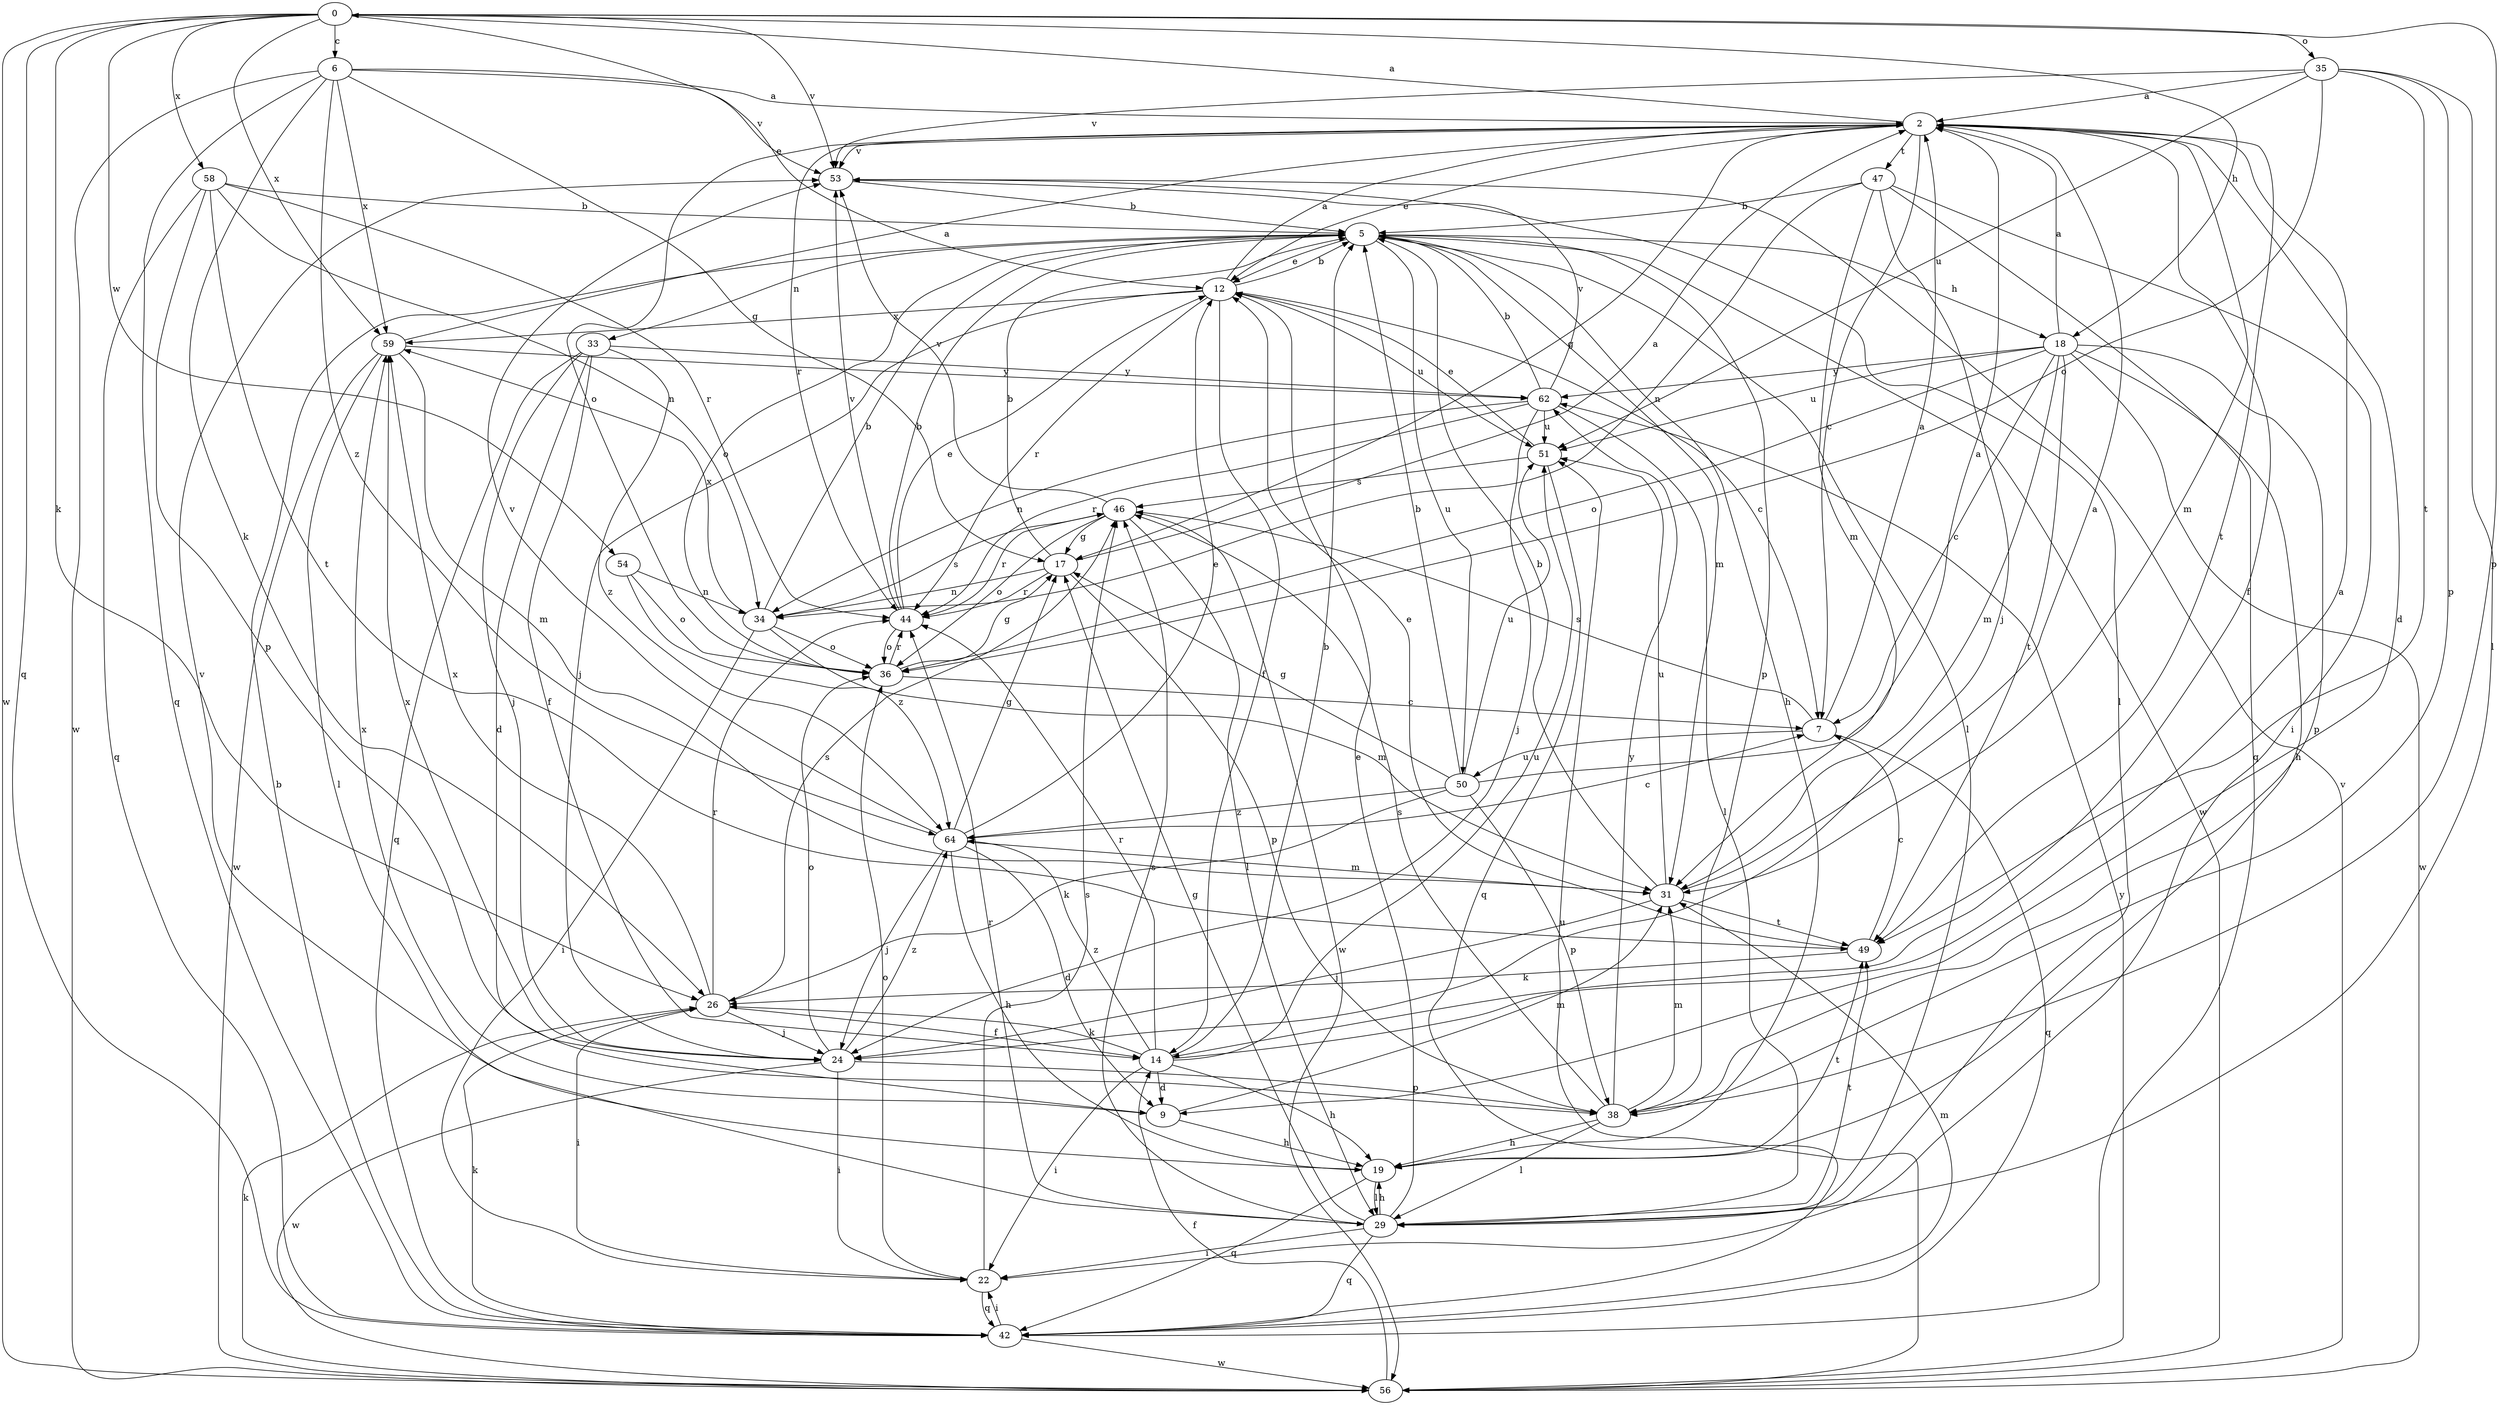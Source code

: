 strict digraph  {
0;
2;
5;
6;
7;
9;
12;
14;
17;
18;
19;
22;
24;
26;
29;
31;
33;
34;
35;
36;
38;
42;
44;
46;
47;
49;
50;
51;
53;
54;
56;
58;
59;
62;
64;
0 -> 6  [label=c];
0 -> 12  [label=e];
0 -> 18  [label=h];
0 -> 26  [label=k];
0 -> 35  [label=o];
0 -> 38  [label=p];
0 -> 42  [label=q];
0 -> 53  [label=v];
0 -> 54  [label=w];
0 -> 56  [label=w];
0 -> 58  [label=x];
0 -> 59  [label=x];
2 -> 0  [label=a];
2 -> 7  [label=c];
2 -> 9  [label=d];
2 -> 12  [label=e];
2 -> 14  [label=f];
2 -> 17  [label=g];
2 -> 31  [label=m];
2 -> 36  [label=o];
2 -> 44  [label=r];
2 -> 47  [label=t];
2 -> 49  [label=t];
2 -> 53  [label=v];
5 -> 12  [label=e];
5 -> 18  [label=h];
5 -> 19  [label=h];
5 -> 29  [label=l];
5 -> 31  [label=m];
5 -> 33  [label=n];
5 -> 36  [label=o];
5 -> 38  [label=p];
5 -> 50  [label=u];
5 -> 56  [label=w];
6 -> 2  [label=a];
6 -> 17  [label=g];
6 -> 26  [label=k];
6 -> 42  [label=q];
6 -> 53  [label=v];
6 -> 56  [label=w];
6 -> 59  [label=x];
6 -> 64  [label=z];
7 -> 2  [label=a];
7 -> 42  [label=q];
7 -> 46  [label=s];
7 -> 50  [label=u];
9 -> 19  [label=h];
9 -> 31  [label=m];
9 -> 59  [label=x];
12 -> 2  [label=a];
12 -> 5  [label=b];
12 -> 7  [label=c];
12 -> 14  [label=f];
12 -> 24  [label=j];
12 -> 44  [label=r];
12 -> 51  [label=u];
12 -> 59  [label=x];
14 -> 2  [label=a];
14 -> 5  [label=b];
14 -> 9  [label=d];
14 -> 19  [label=h];
14 -> 22  [label=i];
14 -> 26  [label=k];
14 -> 44  [label=r];
14 -> 51  [label=u];
14 -> 64  [label=z];
17 -> 2  [label=a];
17 -> 5  [label=b];
17 -> 34  [label=n];
17 -> 38  [label=p];
17 -> 44  [label=r];
18 -> 2  [label=a];
18 -> 7  [label=c];
18 -> 19  [label=h];
18 -> 31  [label=m];
18 -> 36  [label=o];
18 -> 38  [label=p];
18 -> 49  [label=t];
18 -> 51  [label=u];
18 -> 56  [label=w];
18 -> 62  [label=y];
19 -> 29  [label=l];
19 -> 42  [label=q];
19 -> 49  [label=t];
19 -> 53  [label=v];
22 -> 36  [label=o];
22 -> 42  [label=q];
22 -> 46  [label=s];
24 -> 22  [label=i];
24 -> 36  [label=o];
24 -> 38  [label=p];
24 -> 56  [label=w];
24 -> 59  [label=x];
24 -> 64  [label=z];
26 -> 14  [label=f];
26 -> 22  [label=i];
26 -> 24  [label=j];
26 -> 44  [label=r];
26 -> 46  [label=s];
26 -> 59  [label=x];
29 -> 12  [label=e];
29 -> 17  [label=g];
29 -> 19  [label=h];
29 -> 22  [label=i];
29 -> 42  [label=q];
29 -> 44  [label=r];
29 -> 46  [label=s];
29 -> 49  [label=t];
31 -> 2  [label=a];
31 -> 5  [label=b];
31 -> 24  [label=j];
31 -> 49  [label=t];
31 -> 51  [label=u];
33 -> 9  [label=d];
33 -> 14  [label=f];
33 -> 24  [label=j];
33 -> 42  [label=q];
33 -> 62  [label=y];
33 -> 64  [label=z];
34 -> 5  [label=b];
34 -> 22  [label=i];
34 -> 31  [label=m];
34 -> 36  [label=o];
34 -> 46  [label=s];
34 -> 59  [label=x];
35 -> 2  [label=a];
35 -> 29  [label=l];
35 -> 36  [label=o];
35 -> 38  [label=p];
35 -> 49  [label=t];
35 -> 51  [label=u];
35 -> 53  [label=v];
36 -> 7  [label=c];
36 -> 17  [label=g];
36 -> 44  [label=r];
38 -> 19  [label=h];
38 -> 29  [label=l];
38 -> 31  [label=m];
38 -> 46  [label=s];
38 -> 62  [label=y];
42 -> 5  [label=b];
42 -> 22  [label=i];
42 -> 26  [label=k];
42 -> 31  [label=m];
42 -> 56  [label=w];
44 -> 5  [label=b];
44 -> 12  [label=e];
44 -> 36  [label=o];
44 -> 53  [label=v];
46 -> 17  [label=g];
46 -> 29  [label=l];
46 -> 36  [label=o];
46 -> 44  [label=r];
46 -> 53  [label=v];
46 -> 56  [label=w];
47 -> 5  [label=b];
47 -> 22  [label=i];
47 -> 24  [label=j];
47 -> 31  [label=m];
47 -> 34  [label=n];
47 -> 42  [label=q];
49 -> 7  [label=c];
49 -> 12  [label=e];
49 -> 26  [label=k];
50 -> 2  [label=a];
50 -> 5  [label=b];
50 -> 17  [label=g];
50 -> 26  [label=k];
50 -> 38  [label=p];
50 -> 51  [label=u];
50 -> 64  [label=z];
51 -> 12  [label=e];
51 -> 42  [label=q];
51 -> 46  [label=s];
53 -> 5  [label=b];
53 -> 29  [label=l];
54 -> 34  [label=n];
54 -> 36  [label=o];
54 -> 64  [label=z];
56 -> 14  [label=f];
56 -> 26  [label=k];
56 -> 51  [label=u];
56 -> 53  [label=v];
56 -> 62  [label=y];
58 -> 5  [label=b];
58 -> 34  [label=n];
58 -> 38  [label=p];
58 -> 42  [label=q];
58 -> 44  [label=r];
58 -> 49  [label=t];
59 -> 2  [label=a];
59 -> 29  [label=l];
59 -> 31  [label=m];
59 -> 56  [label=w];
59 -> 62  [label=y];
62 -> 5  [label=b];
62 -> 24  [label=j];
62 -> 29  [label=l];
62 -> 34  [label=n];
62 -> 44  [label=r];
62 -> 51  [label=u];
62 -> 53  [label=v];
64 -> 7  [label=c];
64 -> 9  [label=d];
64 -> 12  [label=e];
64 -> 17  [label=g];
64 -> 19  [label=h];
64 -> 24  [label=j];
64 -> 31  [label=m];
64 -> 53  [label=v];
}
